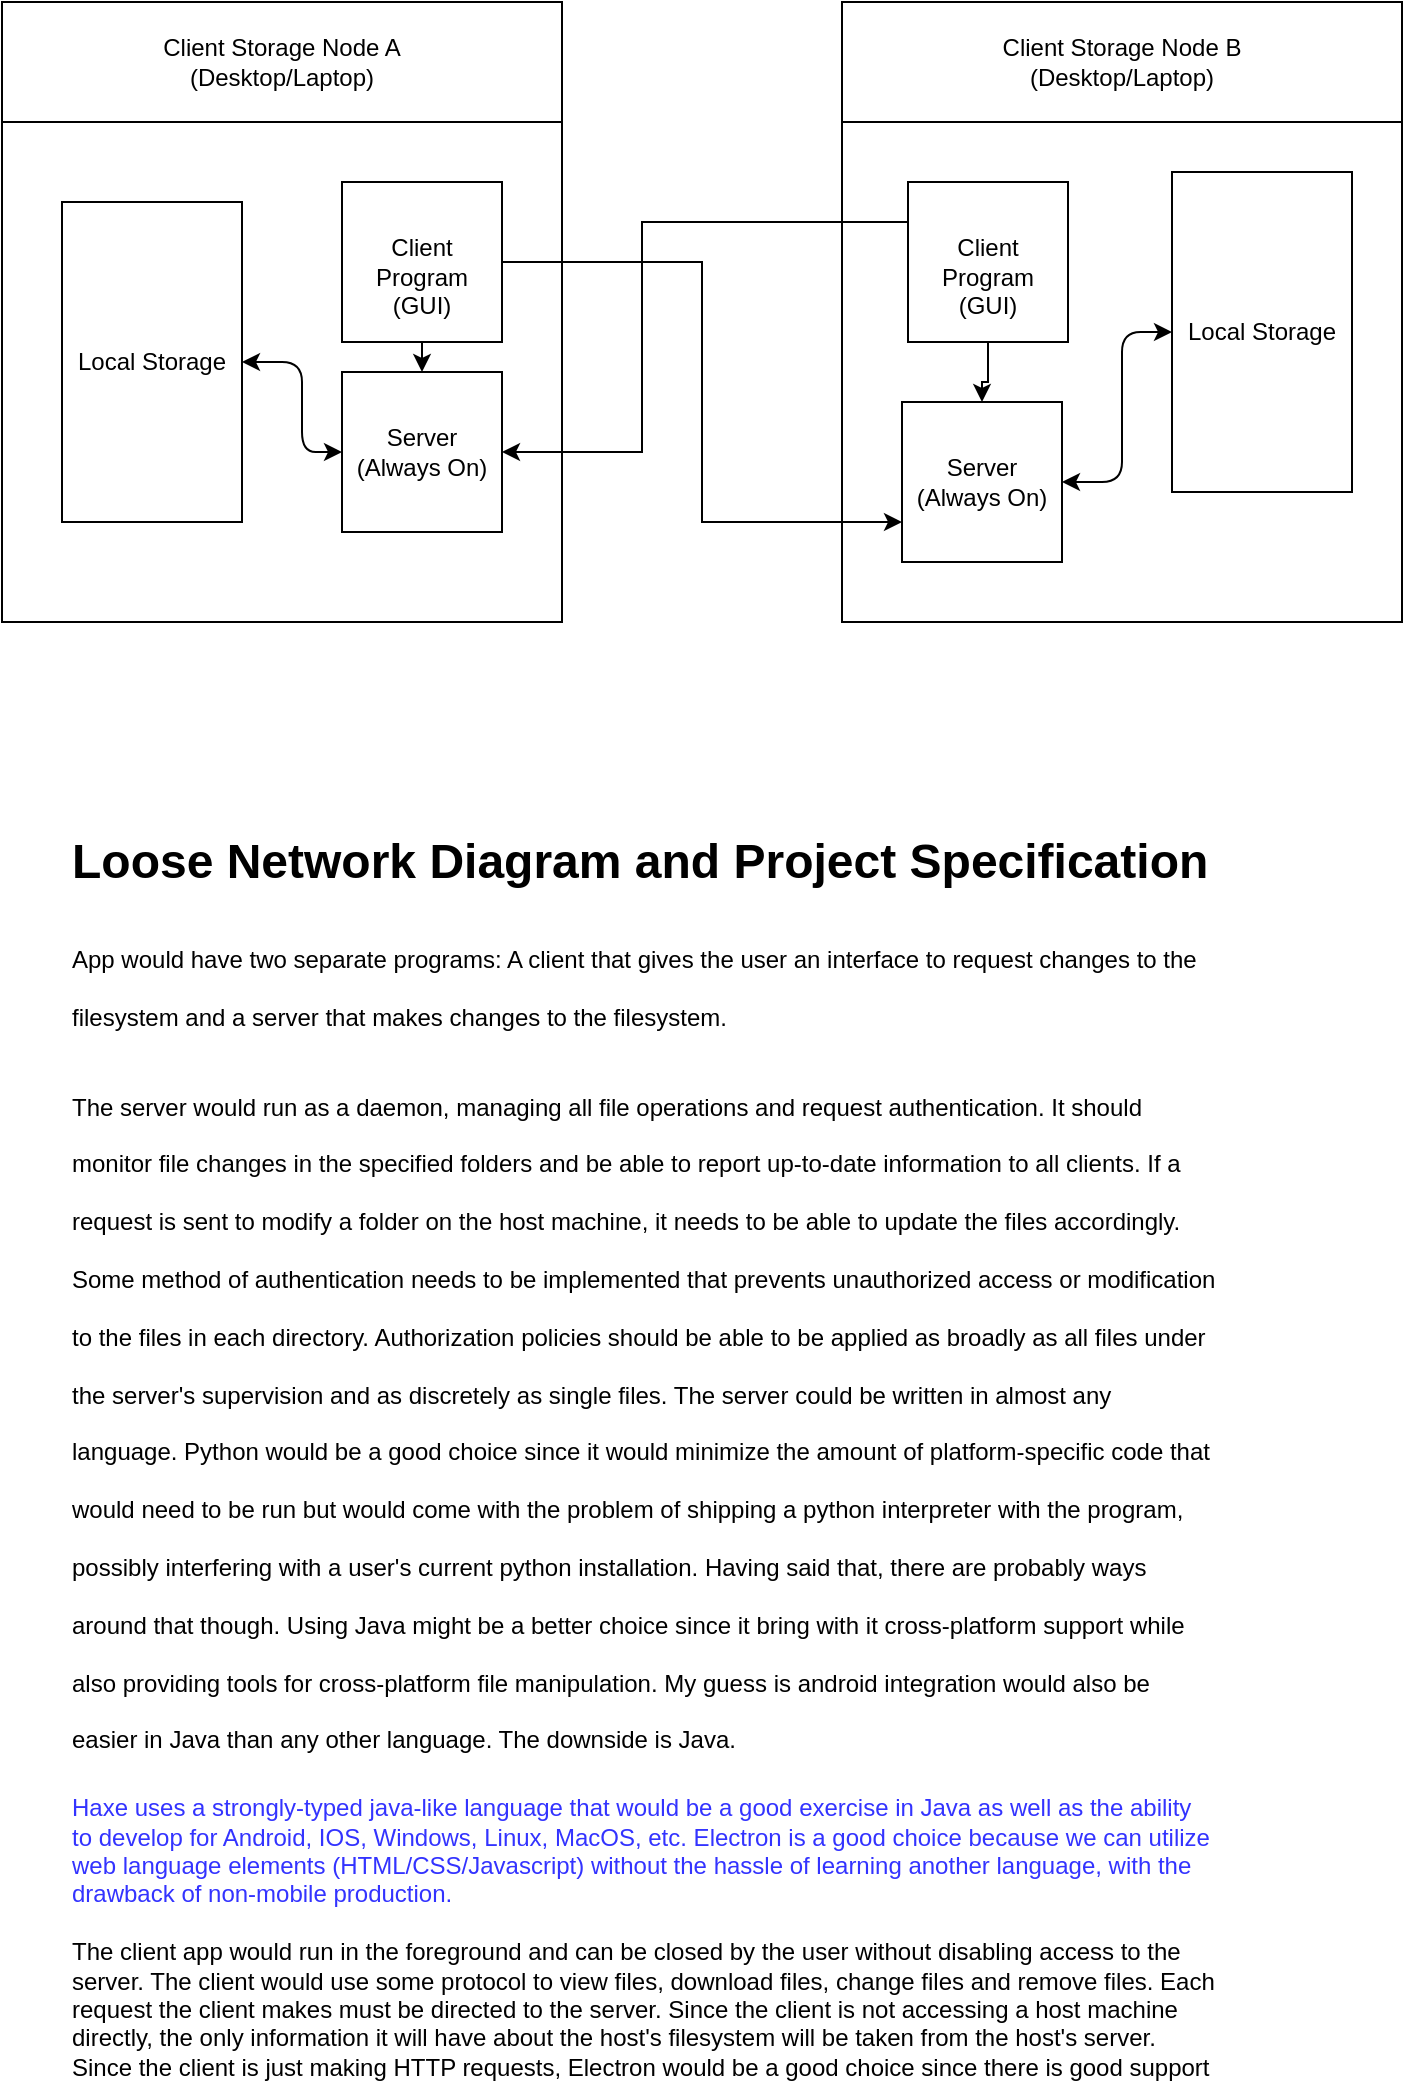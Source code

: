 <mxfile pages="1" version="11.2.8" type="github"><diagram id="0vi3HyR-SskDz97l8te9" name="Page-1"><mxGraphModel dx="1408" dy="780" grid="1" gridSize="10" guides="1" tooltips="1" connect="1" arrows="1" fold="1" page="1" pageScale="1" pageWidth="850" pageHeight="1100" math="0" shadow="0"><root><mxCell id="0"/><mxCell id="1" parent="0"/><mxCell id="u3O_rRwV4unvYOibPfHP-1" value="" style="rounded=0;whiteSpace=wrap;html=1;" parent="1" vertex="1"><mxGeometry x="90" y="90" width="280" height="250" as="geometry"/></mxCell><mxCell id="u3O_rRwV4unvYOibPfHP-2" value="Client Storage Node A&lt;br&gt;(Desktop/Laptop)" style="rounded=0;whiteSpace=wrap;html=1;" parent="1" vertex="1"><mxGeometry x="90" y="30" width="280" height="60" as="geometry"/></mxCell><mxCell id="u3O_rRwV4unvYOibPfHP-21" style="edgeStyle=orthogonalEdgeStyle;rounded=0;orthogonalLoop=1;jettySize=auto;html=1;exitX=0.5;exitY=1;exitDx=0;exitDy=0;entryX=0.5;entryY=0;entryDx=0;entryDy=0;" parent="1" source="u3O_rRwV4unvYOibPfHP-3" target="u3O_rRwV4unvYOibPfHP-4" edge="1"><mxGeometry relative="1" as="geometry"/></mxCell><mxCell id="u3O_rRwV4unvYOibPfHP-3" value="&lt;br&gt;Client Program&lt;br&gt;(GUI)" style="whiteSpace=wrap;html=1;aspect=fixed;" parent="1" vertex="1"><mxGeometry x="260" y="120" width="80" height="80" as="geometry"/></mxCell><mxCell id="u3O_rRwV4unvYOibPfHP-4" value="Server&lt;br&gt;(Always On)" style="whiteSpace=wrap;html=1;aspect=fixed;" parent="1" vertex="1"><mxGeometry x="260" y="215" width="80" height="80" as="geometry"/></mxCell><mxCell id="u3O_rRwV4unvYOibPfHP-6" value="Local Storage" style="rounded=0;whiteSpace=wrap;html=1;" parent="1" vertex="1"><mxGeometry x="120" y="130" width="90" height="160" as="geometry"/></mxCell><mxCell id="u3O_rRwV4unvYOibPfHP-12" value="" style="group" parent="1" vertex="1" connectable="0"><mxGeometry x="510" y="30" width="280" height="310" as="geometry"/></mxCell><mxCell id="u3O_rRwV4unvYOibPfHP-7" value="" style="rounded=0;whiteSpace=wrap;html=1;" parent="u3O_rRwV4unvYOibPfHP-12" vertex="1"><mxGeometry y="60" width="280" height="250" as="geometry"/></mxCell><mxCell id="u3O_rRwV4unvYOibPfHP-8" value="Client Storage Node B&lt;br&gt;(Desktop/Laptop)" style="rounded=0;whiteSpace=wrap;html=1;" parent="u3O_rRwV4unvYOibPfHP-12" vertex="1"><mxGeometry width="280" height="60" as="geometry"/></mxCell><mxCell id="u3O_rRwV4unvYOibPfHP-11" value="Local Storage" style="rounded=0;whiteSpace=wrap;html=1;" parent="u3O_rRwV4unvYOibPfHP-12" vertex="1"><mxGeometry x="165" y="85" width="90" height="160" as="geometry"/></mxCell><mxCell id="u3O_rRwV4unvYOibPfHP-10" value="Server&lt;br&gt;(Always On)" style="whiteSpace=wrap;html=1;aspect=fixed;" parent="u3O_rRwV4unvYOibPfHP-12" vertex="1"><mxGeometry x="30" y="200" width="80" height="80" as="geometry"/></mxCell><mxCell id="u3O_rRwV4unvYOibPfHP-20" style="edgeStyle=orthogonalEdgeStyle;rounded=0;orthogonalLoop=1;jettySize=auto;html=1;exitX=0.5;exitY=1;exitDx=0;exitDy=0;" parent="u3O_rRwV4unvYOibPfHP-12" source="u3O_rRwV4unvYOibPfHP-9" target="u3O_rRwV4unvYOibPfHP-10" edge="1"><mxGeometry relative="1" as="geometry"/></mxCell><mxCell id="u3O_rRwV4unvYOibPfHP-9" value="&lt;br&gt;Client Program&lt;br&gt;(GUI)" style="whiteSpace=wrap;html=1;aspect=fixed;" parent="u3O_rRwV4unvYOibPfHP-12" vertex="1"><mxGeometry x="33" y="90" width="80" height="80" as="geometry"/></mxCell><mxCell id="u3O_rRwV4unvYOibPfHP-17" value="" style="endArrow=classic;startArrow=classic;html=1;entryX=0;entryY=0.5;entryDx=0;entryDy=0;exitX=1;exitY=0.5;exitDx=0;exitDy=0;" parent="u3O_rRwV4unvYOibPfHP-12" source="u3O_rRwV4unvYOibPfHP-10" target="u3O_rRwV4unvYOibPfHP-11" edge="1"><mxGeometry width="50" height="50" relative="1" as="geometry"><mxPoint x="-420" y="380" as="sourcePoint"/><mxPoint x="-370" y="330" as="targetPoint"/><Array as="points"><mxPoint x="140" y="240"/><mxPoint x="140" y="165"/></Array></mxGeometry></mxCell><mxCell id="u3O_rRwV4unvYOibPfHP-14" style="edgeStyle=orthogonalEdgeStyle;rounded=0;orthogonalLoop=1;jettySize=auto;html=1;exitX=0;exitY=0.5;exitDx=0;exitDy=0;entryX=1;entryY=0.5;entryDx=0;entryDy=0;" parent="1" source="u3O_rRwV4unvYOibPfHP-9" target="u3O_rRwV4unvYOibPfHP-4" edge="1"><mxGeometry relative="1" as="geometry"><Array as="points"><mxPoint x="543" y="140"/><mxPoint x="410" y="140"/><mxPoint x="410" y="255"/></Array></mxGeometry></mxCell><mxCell id="u3O_rRwV4unvYOibPfHP-18" value="" style="endArrow=classic;startArrow=classic;html=1;entryX=0;entryY=0.5;entryDx=0;entryDy=0;exitX=1;exitY=0.5;exitDx=0;exitDy=0;" parent="1" source="u3O_rRwV4unvYOibPfHP-6" target="u3O_rRwV4unvYOibPfHP-4" edge="1"><mxGeometry width="50" height="50" relative="1" as="geometry"><mxPoint x="210" y="240" as="sourcePoint"/><mxPoint x="260" y="190" as="targetPoint"/><Array as="points"><mxPoint x="240" y="210"/><mxPoint x="240" y="255"/></Array></mxGeometry></mxCell><mxCell id="u3O_rRwV4unvYOibPfHP-23" style="edgeStyle=orthogonalEdgeStyle;rounded=0;orthogonalLoop=1;jettySize=auto;html=1;exitX=1;exitY=0.5;exitDx=0;exitDy=0;entryX=0;entryY=0.75;entryDx=0;entryDy=0;" parent="1" source="u3O_rRwV4unvYOibPfHP-3" target="u3O_rRwV4unvYOibPfHP-10" edge="1"><mxGeometry relative="1" as="geometry"/></mxCell><mxCell id="u3O_rRwV4unvYOibPfHP-25" value="&lt;h1&gt;&lt;span&gt;Loose Network Diagram and Project Specification&lt;/span&gt;&lt;/h1&gt;&lt;h1&gt;&lt;span style=&quot;font-size: 12px ; font-weight: 400&quot;&gt;App would have two separate programs: A client that gives the user an interface to request changes to the filesystem and a server that makes changes to the filesystem.&lt;/span&gt;&lt;/h1&gt;&lt;h1&gt;&lt;span style=&quot;font-size: 12px ; font-weight: 400 ; line-height: 100%&quot;&gt;The server would run as a daemon, managing all file operations and request authentication. It should monitor file changes in the specified folders and be able to report up-to-date information to all clients. If a request is sent to modify a folder on the host machine, it needs to be able to update the files accordingly. Some method of authentication needs to be implemented that prevents unauthorized access or modification to the files in each directory. Authorization policies should be able to be applied as broadly as all files under the server's supervision and as discretely as single files. The server could be written in almost any language. Python would be a good choice since it would minimize the amount of platform-specific code that would need to be run but would come with the problem of shipping a python interpreter with the program, possibly interfering with a user's current python installation. Having said that, there are probably ways around that though. Using Java might be a better choice since it bring with it cross-platform support while also providing tools for cross-platform file manipulation. My guess is android integration would also be easier in Java than any other language. The downside is Java.&lt;/span&gt;&lt;/h1&gt;&lt;div&gt;&lt;font color=&quot;#3333ff&quot;&gt;Haxe uses a strongly-typed java-like language that would be a good exercise in Java as well as the ability to develop for Android, IOS, Windows, Linux, MacOS, etc. Electron is a good choice because we can utilize web language elements (HTML/CSS/Javascript) without the hassle of learning another language, with the drawback of non-mobile production.&lt;/font&gt;&lt;/div&gt;&lt;div&gt;&lt;span style=&quot;font-size: 12px ; font-weight: 400&quot;&gt;&lt;br&gt;&lt;/span&gt;&lt;/div&gt;&lt;div&gt;&lt;span style=&quot;font-size: 12px ; font-weight: 400&quot;&gt;The client app would run in the foreground and can be closed by the user without disabling access to the server. The client would use some protocol to view files, download files, change files and remove files. Each request the client makes must be directed to the server. Since the client is not accessing a host machine directly, the only information it will have about the host's filesystem will be taken from the host's server. Since the client is just making HTTP requests, Electron would be a good choice since there is good support for HTTP requests and would allow the use of frameworks to develop cross-platform UIs.&amp;nbsp;&lt;/span&gt;&lt;/div&gt;" style="text;html=1;strokeColor=none;fillColor=none;spacing=5;spacingTop=-20;whiteSpace=wrap;overflow=hidden;rounded=0;" parent="1" vertex="1"><mxGeometry x="120" y="440" width="580" height="630" as="geometry"/></mxCell></root></mxGraphModel></diagram></mxfile>